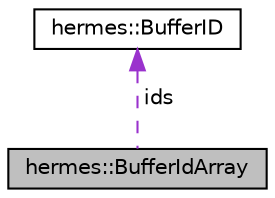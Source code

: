 digraph "hermes::BufferIdArray"
{
 // LATEX_PDF_SIZE
  edge [fontname="Helvetica",fontsize="10",labelfontname="Helvetica",labelfontsize="10"];
  node [fontname="Helvetica",fontsize="10",shape=record];
  Node1 [label="hermes::BufferIdArray",height=0.2,width=0.4,color="black", fillcolor="grey75", style="filled", fontcolor="black",tooltip=" "];
  Node2 -> Node1 [dir="back",color="darkorchid3",fontsize="10",style="dashed",label=" ids" ,fontname="Helvetica"];
  Node2 [label="hermes::BufferID",height=0.2,width=0.4,color="black", fillcolor="white", style="filled",URL="$unionhermes_1_1_buffer_i_d.html",tooltip=" "];
}
